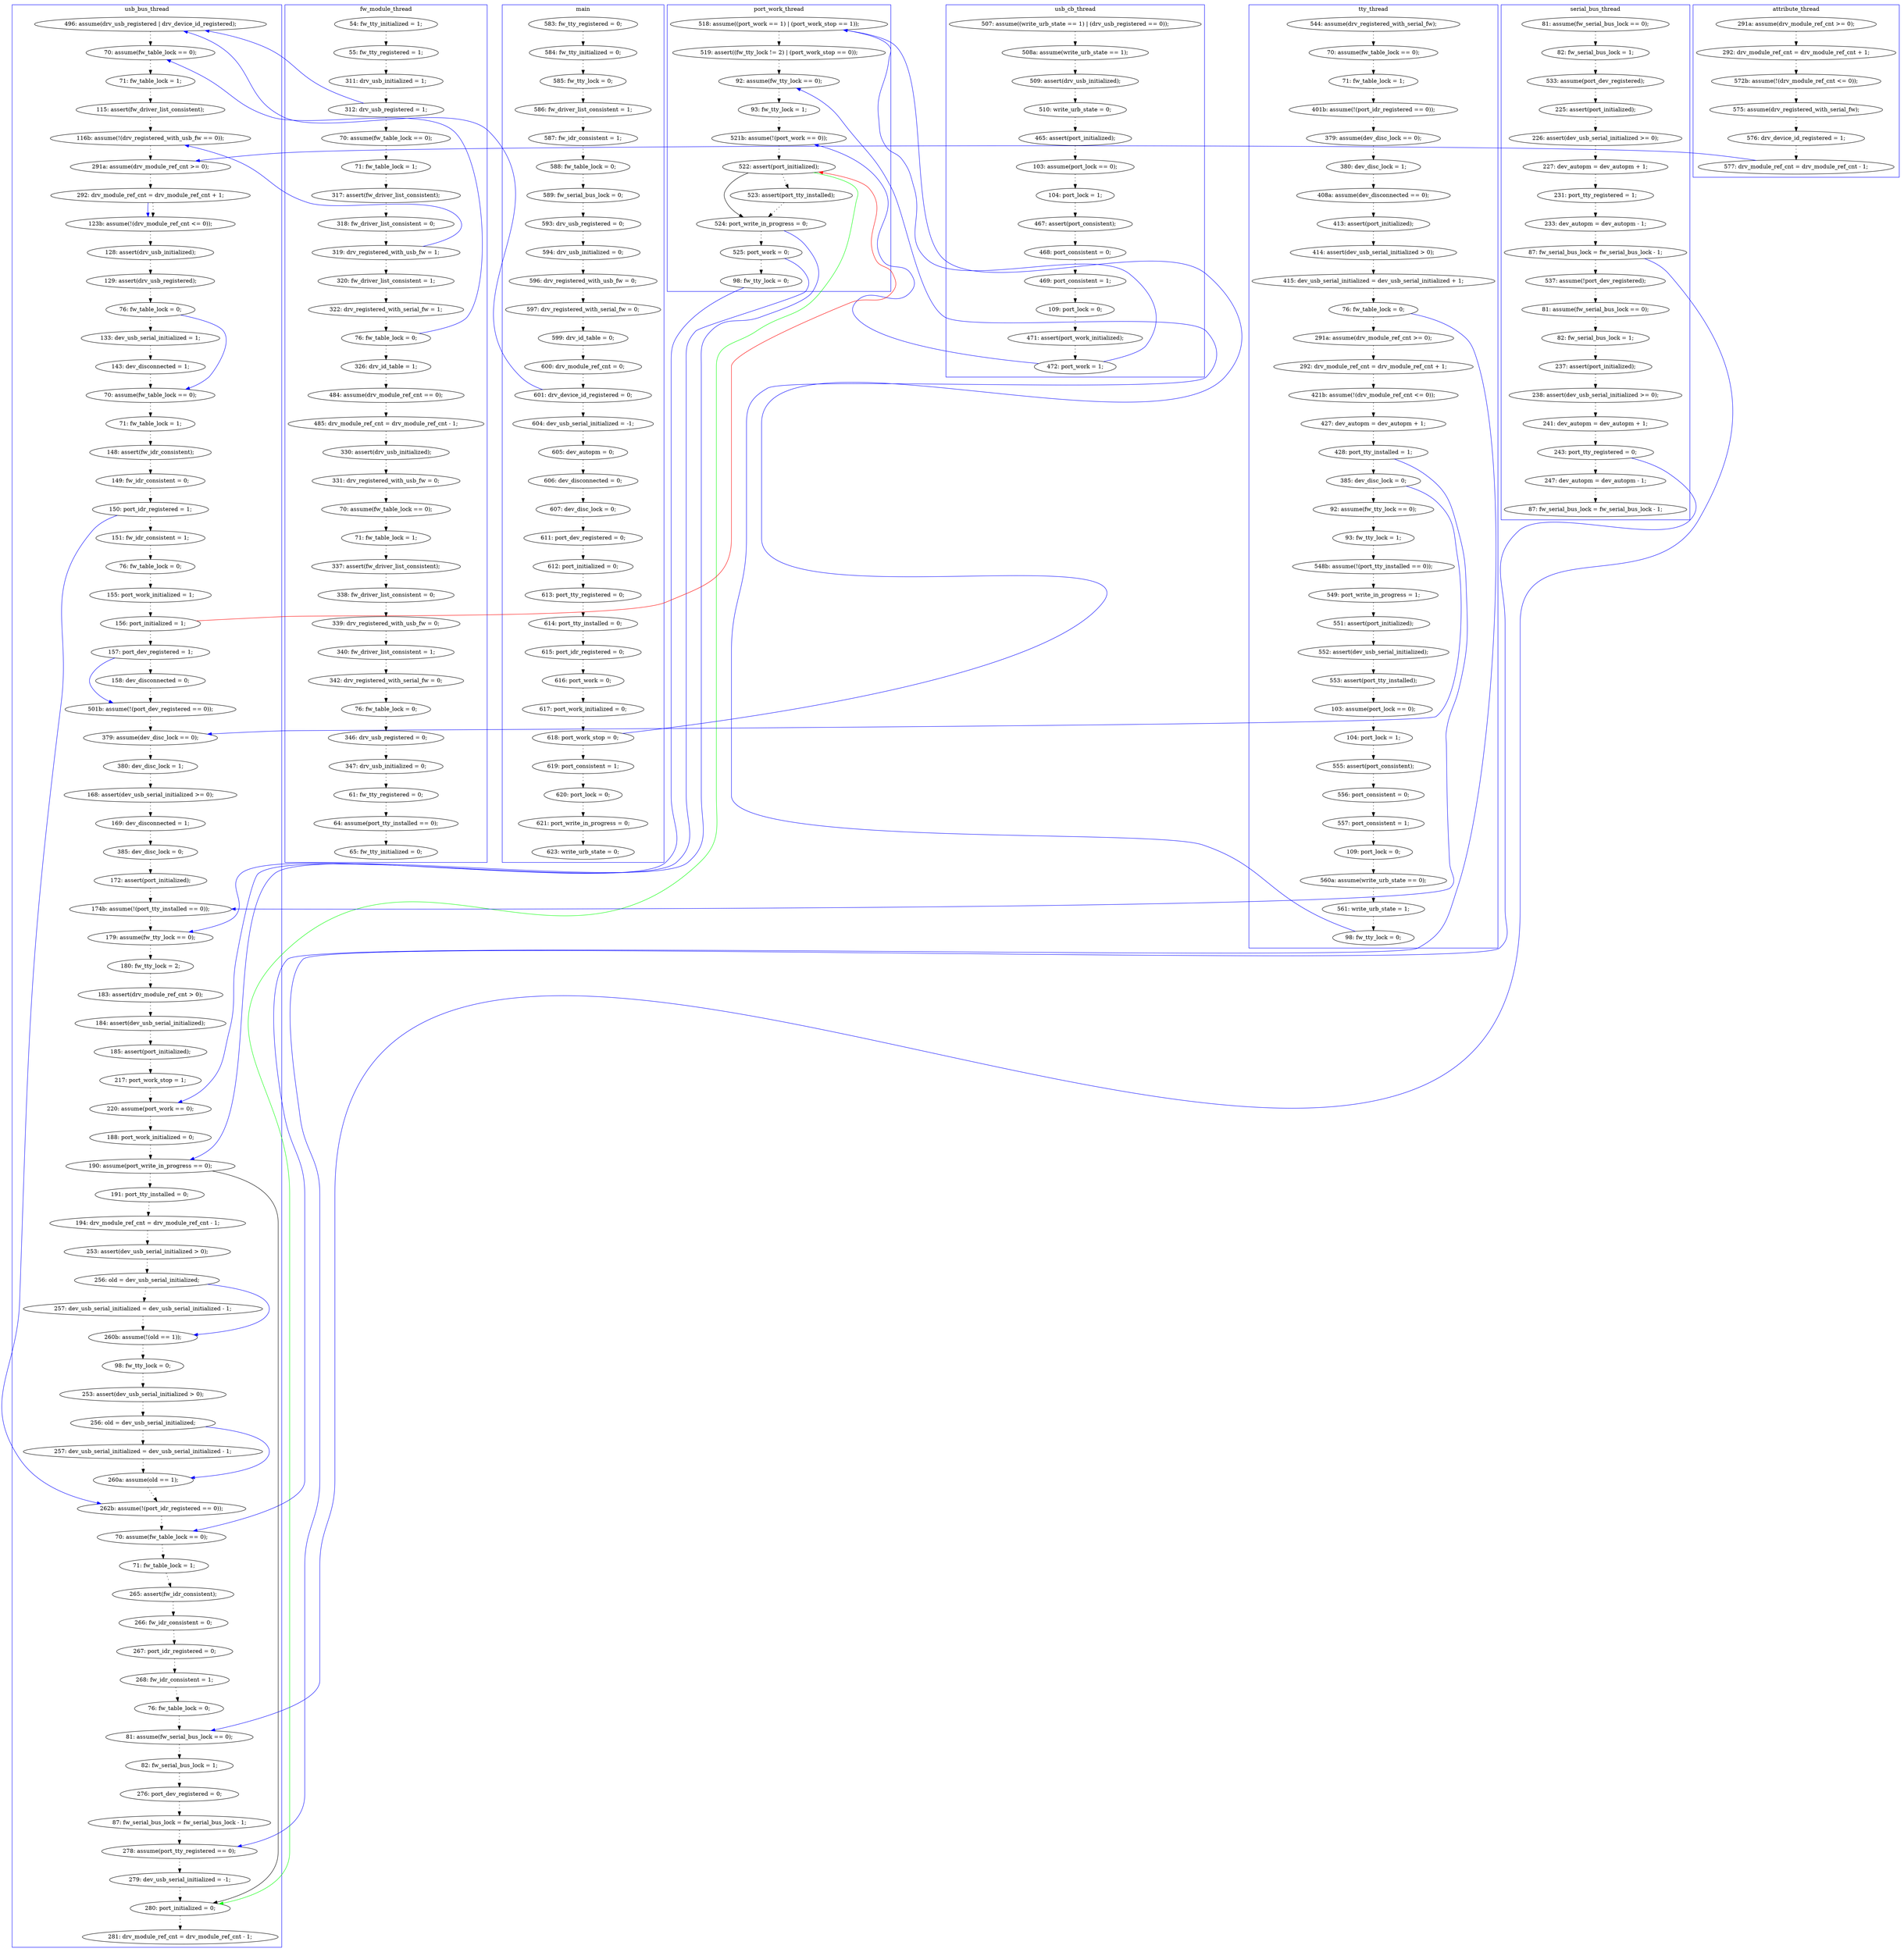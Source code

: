 digraph ProofObject {
	303 -> 310 [style = dotted, color = black]
	406 -> 408 [style = dotted, color = black]
	278 -> 290 [color = Blue, constraint = false]
	85 -> 87 [style = dotted, color = black]
	274 -> 372 [color = Green, constraint = false]
	220 -> 223 [style = dotted, color = black]
	163 -> 171 [style = dotted, color = black]
	283 -> 284 [style = dotted, color = black]
	327 -> 330 [style = dotted, color = black]
	347 -> 348 [style = dotted, color = black]
	177 -> 180 [style = dotted, color = black]
	277 -> 293 [color = Blue, constraint = false]
	22 -> 23 [style = dotted, color = black]
	388 -> 389 [style = dotted, color = black]
	368 -> 370 [style = dotted, color = black]
	15 -> 16 [style = dotted, color = black]
	384 -> 385 [style = dotted, color = black]
	274 -> 277 [color = Black]
	259 -> 282 [style = dotted, color = black]
	28 -> 29 [style = dotted, color = black]
	248 -> 259 [style = dotted, color = black]
	2 -> 3 [style = dotted, color = black]
	396 -> 397 [style = dotted, color = black]
	224 -> 227 [style = dotted, color = black]
	173 -> 175 [style = dotted, color = black]
	229 -> 232 [style = dotted, color = black]
	293 -> 372 [color = Black]
	8 -> 9 [style = dotted, color = black]
	93 -> 97 [style = dotted, color = black]
	270 -> 273 [style = dotted, color = black]
	340 -> 347 [style = dotted, color = black]
	56 -> 155 [style = dotted, color = black]
	175 -> 176 [style = dotted, color = black]
	149 -> 173 [style = dotted, color = black]
	236 -> 266 [style = dotted, color = black]
	81 -> 86 [style = dotted, color = black]
	16 -> 17 [style = dotted, color = black]
	5 -> 6 [style = dotted, color = black]
	269 -> 270 [style = dotted, color = black]
	350 -> 355 [style = dotted, color = black]
	237 -> 238 [style = dotted, color = black]
	262 -> 273 [color = Blue, constraint = false]
	133 -> 134 [style = dotted, color = black]
	27 -> 28 [style = dotted, color = black]
	180 -> 330 [color = Blue, constraint = false]
	331 -> 333 [style = dotted, color = black]
	65 -> 69 [color = Blue, constraint = false]
	300 -> 303 [color = Blue, constraint = false]
	285 -> 286 [style = dotted, color = black]
	240 -> 243 [style = dotted, color = black]
	50 -> 53 [style = dotted, color = black]
	321 -> 322 [style = dotted, color = black]
	105 -> 138 [style = dotted, color = black]
	238 -> 240 [style = dotted, color = black]
	216 -> 218 [style = dotted, color = black]
	265 -> 269 [style = dotted, color = black]
	71 -> 74 [style = dotted, color = black]
	27 -> 263 [color = Blue, constraint = false]
	117 -> 125 [style = dotted, color = black]
	217 -> 248 [style = dotted, color = black]
	246 -> 247 [style = dotted, color = black]
	330 -> 331 [style = dotted, color = black]
	310 -> 321 [style = dotted, color = black]
	239 -> 347 [color = Blue, constraint = false]
	281 -> 282 [color = Blue, constraint = false]
	194 -> 259 [color = Blue, constraint = false]
	213 -> 215 [style = dotted, color = black]
	325 -> 327 [style = dotted, color = black]
	154 -> 165 [color = Blue, constraint = false]
	375 -> 382 [style = dotted, color = black]
	408 -> 414 [style = dotted, color = black]
	266 -> 269 [color = Blue, constraint = false]
	12 -> 13 [style = dotted, color = black]
	239 -> 352 [style = dotted, color = black]
	26 -> 27 [style = dotted, color = black]
	198 -> 209 [style = dotted, color = black]
	378 -> 379 [style = dotted, color = black]
	367 -> 375 [style = dotted, color = black]
	148 -> 149 [style = dotted, color = black]
	176 -> 177 [style = dotted, color = black]
	172 -> 239 [style = dotted, color = black]
	103 -> 115 [style = dotted, color = black]
	6 -> 7 [style = dotted, color = black]
	165 -> 199 [style = dotted, color = black]
	301 -> 303 [style = dotted, color = black]
	102 -> 103 [style = dotted, color = black]
	131 -> 132 [style = dotted, color = black]
	218 -> 220 [style = dotted, color = black]
	261 -> 262 [style = dotted, color = black]
	295 -> 299 [style = dotted, color = black]
	210 -> 213 [style = dotted, color = black]
	25 -> 26 [style = dotted, color = black]
	199 -> 200 [style = dotted, color = black]
	132 -> 133 [style = dotted, color = black]
	263 -> 265 [style = dotted, color = black]
	86 -> 118 [style = dotted, color = black]
	153 -> 274 [color = Red, constraint = false]
	284 -> 285 [style = dotted, color = black]
	276 -> 277 [style = dotted, color = black]
	274 -> 276 [style = dotted, color = black]
	394 -> 395 [style = dotted, color = black]
	77 -> 93 [color = Blue, constraint = false]
	59 -> 66 [style = dotted, color = black]
	227 -> 228 [style = dotted, color = black]
	277 -> 278 [style = dotted, color = black]
	160 -> 163 [style = dotted, color = black]
	153 -> 154 [style = dotted, color = black]
	289 -> 290 [style = dotted, color = black]
	243 -> 246 [style = dotted, color = black]
	200 -> 203 [style = dotted, color = black]
	323 -> 325 [style = dotted, color = black]
	385 -> 388 [style = dotted, color = black]
	115 -> 117 [style = dotted, color = black]
	186 -> 189 [style = dotted, color = black]
	115 -> 128 [color = Blue, constraint = false]
	18 -> 19 [style = dotted, color = black]
	414 -> 415 [style = dotted, color = black]
	138 -> 139 [style = dotted, color = black]
	322 -> 325 [color = Blue, constraint = false]
	286 -> 289 [style = dotted, color = black]
	389 -> 394 [style = dotted, color = black]
	180 -> 185 [style = dotted, color = black]
	97 -> 98 [style = dotted, color = black]
	282 -> 283 [style = dotted, color = black]
	134 -> 137 [style = dotted, color = black]
	23 -> 24 [style = dotted, color = black]
	198 -> 199 [color = Blue, constraint = false]
	398 -> 404 [style = dotted, color = black]
	11 -> 12 [style = dotted, color = black]
	118 -> 378 [style = dotted, color = black]
	30 -> 31 [style = dotted, color = black]
	348 -> 350 [style = dotted, color = black]
	139 -> 142 [style = dotted, color = black]
	395 -> 396 [style = dotted, color = black]
	367 -> 368 [color = Blue, constraint = false]
	290 -> 292 [style = dotted, color = black]
	215 -> 216 [style = dotted, color = black]
	29 -> 30 [style = dotted, color = black]
	76 -> 77 [style = dotted, color = black]
	142 -> 148 [style = dotted, color = black]
	254 -> 258 [style = dotted, color = black]
	358 -> 362 [style = dotted, color = black]
	20 -> 21 [style = dotted, color = black]
	86 -> 88 [color = Blue, constraint = false]
	372 -> 374 [style = dotted, color = black]
	83 -> 85 [style = dotted, color = black]
	355 -> 368 [style = dotted, color = black]
	129 -> 131 [style = dotted, color = black]
	223 -> 224 [style = dotted, color = black]
	55 -> 56 [style = dotted, color = black]
	364 -> 365 [style = dotted, color = black]
	137 -> 152 [style = dotted, color = black]
	24 -> 25 [style = dotted, color = black]
	155 -> 158 [style = dotted, color = black]
	415 -> 417 [style = dotted, color = black]
	322 -> 323 [style = dotted, color = black]
	299 -> 300 [style = dotted, color = black]
	171 -> 172 [style = dotted, color = black]
	53 -> 62 [style = dotted, color = black]
	336 -> 340 [style = dotted, color = black]
	101 -> 102 [style = dotted, color = black]
	252 -> 254 [style = dotted, color = black]
	404 -> 406 [style = dotted, color = black]
	335 -> 336 [style = dotted, color = black]
	7 -> 8 [style = dotted, color = black]
	91 -> 93 [style = dotted, color = black]
	4 -> 5 [style = dotted, color = black]
	3 -> 4 [style = dotted, color = black]
	204 -> 217 [style = dotted, color = black]
	352 -> 357 [style = dotted, color = black]
	158 -> 160 [style = dotted, color = black]
	189 -> 193 [style = dotted, color = black]
	334 -> 335 [style = dotted, color = black]
	333 -> 334 [style = dotted, color = black]
	258 -> 261 [style = dotted, color = black]
	62 -> 65 [style = dotted, color = black]
	152 -> 153 [style = dotted, color = black]
	74 -> 76 [style = dotted, color = black]
	125 -> 128 [style = dotted, color = black]
	357 -> 358 [style = dotted, color = black]
	203 -> 204 [style = dotted, color = black]
	89 -> 91 [style = dotted, color = black]
	66 -> 83 [style = dotted, color = black]
	247 -> 251 [style = dotted, color = black]
	14 -> 15 [style = dotted, color = black]
	362 -> 364 [style = dotted, color = black]
	69 -> 88 [style = dotted, color = black]
	185 -> 186 [style = dotted, color = black]
	42 -> 237 [style = dotted, color = black]
	77 -> 79 [style = dotted, color = black]
	19 -> 20 [style = dotted, color = black]
	262 -> 263 [color = Blue, constraint = false]
	65 -> 70 [style = dotted, color = black]
	88 -> 89 [style = dotted, color = black]
	251 -> 252 [style = dotted, color = black]
	228 -> 229 [style = dotted, color = black]
	154 -> 159 [style = dotted, color = black]
	232 -> 235 [style = dotted, color = black]
	379 -> 384 [style = dotted, color = black]
	133 -> 327 [color = Blue, constraint = false]
	98 -> 101 [color = Blue, constraint = false]
	294 -> 295 [style = dotted, color = black]
	278 -> 281 [style = dotted, color = black]
	13 -> 14 [style = dotted, color = black]
	15 -> 69 [color = Blue, constraint = false]
	235 -> 236 [style = dotted, color = black]
	17 -> 18 [style = dotted, color = black]
	98 -> 101 [style = dotted, color = black]
	70 -> 71 [style = dotted, color = black]
	193 -> 194 [style = dotted, color = black]
	128 -> 129 [style = dotted, color = black]
	293 -> 294 [style = dotted, color = black]
	370 -> 372 [style = dotted, color = black]
	300 -> 301 [style = dotted, color = black]
	292 -> 293 [style = dotted, color = black]
	10 -> 11 [style = dotted, color = black]
	365 -> 367 [style = dotted, color = black]
	397 -> 398 [style = dotted, color = black]
	159 -> 165 [style = dotted, color = black]
	58 -> 59 [style = dotted, color = black]
	209 -> 210 [style = dotted, color = black]
	21 -> 22 [style = dotted, color = black]
	79 -> 81 [style = dotted, color = black]
	9 -> 10 [style = dotted, color = black]
	87 -> 97 [color = Blue, constraint = false]
	194 -> 198 [style = dotted, color = black]
	273 -> 274 [style = dotted, color = black]
	subgraph cluster5 {
		label = attribute_thread
		color = blue
		83  [label = "575: assume(drv_registered_with_serial_fw);"]
		59  [label = "292: drv_module_ref_cnt = drv_module_ref_cnt + 1;"]
		66  [label = "572b: assume(!(drv_module_ref_cnt <= 0));"]
		85  [label = "576: drv_device_id_registered = 1;"]
		87  [label = "577: drv_module_ref_cnt = drv_module_ref_cnt - 1;"]
		58  [label = "291a: assume(drv_module_ref_cnt >= 0);"]
	}
	subgraph cluster0 {
		label = main
		color = blue
		13  [label = "599: drv_id_table = 0;"]
		14  [label = "600: drv_module_ref_cnt = 0;"]
		27  [label = "618: port_work_stop = 0;"]
		2  [label = "583: fw_tty_registered = 0;"]
		30  [label = "621: port_write_in_progress = 0;"]
		5  [label = "586: fw_driver_list_consistent = 1;"]
		7  [label = "588: fw_table_lock = 0;"]
		31  [label = "623: write_urb_state = 0;"]
		9  [label = "593: drv_usb_registered = 0;"]
		12  [label = "597: drv_registered_with_serial_fw = 0;"]
		15  [label = "601: drv_device_id_registered = 0;"]
		16  [label = "604: dev_usb_serial_initialized = -1;"]
		3  [label = "584: fw_tty_initialized = 0;"]
		20  [label = "611: port_dev_registered = 0;"]
		18  [label = "606: dev_disconnected = 0;"]
		10  [label = "594: drv_usb_initialized = 0;"]
		8  [label = "589: fw_serial_bus_lock = 0;"]
		11  [label = "596: drv_registered_with_usb_fw = 0;"]
		25  [label = "616: port_work = 0;"]
		24  [label = "615: port_idr_registered = 0;"]
		26  [label = "617: port_work_initialized = 0;"]
		21  [label = "612: port_initialized = 0;"]
		22  [label = "613: port_tty_registered = 0;"]
		19  [label = "607: dev_disc_lock = 0;"]
		28  [label = "619: port_consistent = 1;"]
		4  [label = "585: fw_tty_lock = 0;"]
		6  [label = "587: fw_idr_consistent = 1;"]
		17  [label = "605: dev_autopm = 0;"]
		29  [label = "620: port_lock = 0;"]
		23  [label = "614: port_tty_installed = 0;"]
	}
	subgraph cluster6 {
		label = usb_cb_thread
		color = blue
		252  [label = "468: port_consistent = 0;"]
		240  [label = "510: write_urb_state = 0;"]
		261  [label = "471: assert(port_work_initialized);"]
		243  [label = "465: assert(port_initialized);"]
		251  [label = "467: assert(port_consistent);"]
		254  [label = "469: port_consistent = 1;"]
		42  [label = "507: assume((write_urb_state == 1) | (drv_usb_registered == 0));"]
		237  [label = "508a: assume(write_urb_state == 1);"]
		262  [label = "472: port_work = 1;"]
		247  [label = "104: port_lock = 1;"]
		238  [label = "509: assert(drv_usb_initialized);"]
		246  [label = "103: assume(port_lock == 0);"]
		258  [label = "109: port_lock = 0;"]
	}
	subgraph cluster4 {
		label = tty_thread
		color = blue
		228  [label = "556: port_consistent = 0;"]
		173  [label = "408a: assume(dev_disconnected == 0);"]
		176  [label = "414: assert(dev_usb_serial_initialized > 0);"]
		236  [label = "561: write_urb_state = 1;"]
		180  [label = "76: fw_table_lock = 0;"]
		210  [label = "93: fw_tty_lock = 1;"]
		266  [label = "98: fw_tty_lock = 0;"]
		209  [label = "92: assume(fw_tty_lock == 0);"]
		194  [label = "428: port_tty_installed = 1;"]
		148  [label = "379: assume(dev_disc_lock == 0);"]
		177  [label = "415: dev_usb_serial_initialized = dev_usb_serial_initialized + 1;"]
		198  [label = "385: dev_disc_lock = 0;"]
		193  [label = "427: dev_autopm = dev_autopm + 1;"]
		216  [label = "551: assert(port_initialized);"]
		232  [label = "109: port_lock = 0;"]
		138  [label = "70: assume(fw_table_lock == 0);"]
		229  [label = "557: port_consistent = 1;"]
		149  [label = "380: dev_disc_lock = 1;"]
		142  [label = "401b: assume(!(port_idr_registered == 0));"]
		139  [label = "71: fw_table_lock = 1;"]
		175  [label = "413: assert(port_initialized);"]
		220  [label = "553: assert(port_tty_installed);"]
		186  [label = "292: drv_module_ref_cnt = drv_module_ref_cnt + 1;"]
		224  [label = "104: port_lock = 1;"]
		235  [label = "560a: assume(write_urb_state == 0);"]
		227  [label = "555: assert(port_consistent);"]
		185  [label = "291a: assume(drv_module_ref_cnt >= 0);"]
		105  [label = "544: assume(drv_registered_with_serial_fw);"]
		223  [label = "103: assume(port_lock == 0);"]
		189  [label = "421b: assume(!(drv_module_ref_cnt <= 0));"]
		215  [label = "549: port_write_in_progress = 1;"]
		213  [label = "548b: assume(!(port_tty_installed == 0));"]
		218  [label = "552: assert(dev_usb_serial_initialized);"]
	}
	subgraph cluster7 {
		label = port_work_thread
		color = blue
		270  [label = "93: fw_tty_lock = 1;"]
		276  [label = "523: assert(port_tty_installed);"]
		263  [label = "518: assume((port_work == 1) | (port_work_stop == 1));"]
		278  [label = "525: port_work = 0;"]
		274  [label = "522: assert(port_initialized);"]
		269  [label = "92: assume(fw_tty_lock == 0);"]
		281  [label = "98: fw_tty_lock = 0;"]
		265  [label = "519: assert((fw_tty_lock != 2) | (port_work_stop == 0));"]
		273  [label = "521b: assume(!(port_work == 0));"]
		277  [label = "524: port_write_in_progress = 0;"]
	}
	subgraph cluster2 {
		label = usb_bus_thread
		color = blue
		165  [label = "501b: assume(!(port_dev_registered == 0));"]
		199  [label = "379: assume(dev_disc_lock == 0);"]
		331  [label = "71: fw_table_lock = 1;"]
		334  [label = "266: fw_idr_consistent = 0;"]
		89  [label = "71: fw_table_lock = 1;"]
		131  [label = "148: assert(fw_idr_consistent);"]
		290  [label = "220: assume(port_work == 0);"]
		152  [label = "155: port_work_initialized = 1;"]
		335  [label = "267: port_idr_registered = 0;"]
		286  [label = "185: assert(port_initialized);"]
		321  [label = "253: assert(dev_usb_serial_initialized > 0);"]
		98  [label = "292: drv_module_ref_cnt = drv_module_ref_cnt + 1;"]
		310  [label = "98: fw_tty_lock = 0;"]
		101  [label = "123b: assume(!(drv_module_ref_cnt <= 0));"]
		295  [label = "194: drv_module_ref_cnt = drv_module_ref_cnt - 1;"]
		248  [label = "172: assert(port_initialized);"]
		204  [label = "169: dev_disconnected = 1;"]
		340  [label = "76: fw_table_lock = 0;"]
		336  [label = "268: fw_idr_consistent = 1;"]
		325  [label = "260a: assume(old == 1);"]
		370  [label = "279: dev_usb_serial_initialized = -1;"]
		301  [label = "257: dev_usb_serial_initialized = dev_usb_serial_initialized - 1;"]
		132  [label = "149: fw_idr_consistent = 0;"]
		200  [label = "380: dev_disc_lock = 1;"]
		88  [label = "70: assume(fw_table_lock == 0);"]
		368  [label = "278: assume(port_tty_registered == 0);"]
		330  [label = "70: assume(fw_table_lock == 0);"]
		282  [label = "179: assume(fw_tty_lock == 0);"]
		347  [label = "81: assume(fw_serial_bus_lock == 0);"]
		292  [label = "188: port_work_initialized = 0;"]
		285  [label = "184: assert(dev_usb_serial_initialized);"]
		283  [label = "180: fw_tty_lock = 2;"]
		293  [label = "190: assume(port_write_in_progress == 0);"]
		69  [label = "496: assume(drv_usb_registered | drv_device_id_registered);"]
		115  [label = "76: fw_table_lock = 0;"]
		91  [label = "115: assert(fw_driver_list_consistent);"]
		294  [label = "191: port_tty_installed = 0;"]
		289  [label = "217: port_work_stop = 1;"]
		97  [label = "291a: assume(drv_module_ref_cnt >= 0);"]
		372  [label = "280: port_initialized = 0;"]
		153  [label = "156: port_initialized = 1;"]
		327  [label = "262b: assume(!(port_idr_registered == 0));"]
		159  [label = "158: dev_disconnected = 0;"]
		134  [label = "151: fw_idr_consistent = 1;"]
		203  [label = "168: assert(dev_usb_serial_initialized >= 0);"]
		102  [label = "128: assert(drv_usb_initialized);"]
		303  [label = "260b: assume(!(old == 1));"]
		299  [label = "253: assert(dev_usb_serial_initialized > 0);"]
		323  [label = "257: dev_usb_serial_initialized = dev_usb_serial_initialized - 1;"]
		117  [label = "133: dev_usb_serial_initialized = 1;"]
		217  [label = "385: dev_disc_lock = 0;"]
		133  [label = "150: port_idr_registered = 1;"]
		128  [label = "70: assume(fw_table_lock == 0);"]
		355  [label = "87: fw_serial_bus_lock = fw_serial_bus_lock - 1;"]
		137  [label = "76: fw_table_lock = 0;"]
		93  [label = "116b: assume(!(drv_registered_with_usb_fw == 0));"]
		259  [label = "174b: assume(!(port_tty_installed == 0));"]
		348  [label = "82: fw_serial_bus_lock = 1;"]
		154  [label = "157: port_dev_registered = 1;"]
		129  [label = "71: fw_table_lock = 1;"]
		322  [label = "256: old = dev_usb_serial_initialized;"]
		300  [label = "256: old = dev_usb_serial_initialized;"]
		103  [label = "129: assert(drv_usb_registered);"]
		350  [label = "276: port_dev_registered = 0;"]
		125  [label = "143: dev_disconnected = 1;"]
		333  [label = "265: assert(fw_idr_consistent);"]
		374  [label = "281: drv_module_ref_cnt = drv_module_ref_cnt - 1;"]
		284  [label = "183: assert(drv_module_ref_cnt > 0);"]
	}
	subgraph cluster3 {
		label = serial_bus_thread
		color = blue
		367  [label = "243: port_tty_registered = 0;"]
		155  [label = "533: assume(port_dev_registered);"]
		382  [label = "87: fw_serial_bus_lock = fw_serial_bus_lock - 1;"]
		160  [label = "226: assert(dev_usb_serial_initialized >= 0);"]
		365  [label = "241: dev_autopm = dev_autopm + 1;"]
		56  [label = "82: fw_serial_bus_lock = 1;"]
		163  [label = "227: dev_autopm = dev_autopm + 1;"]
		158  [label = "225: assert(port_initialized);"]
		55  [label = "81: assume(fw_serial_bus_lock == 0);"]
		362  [label = "237: assert(port_initialized);"]
		364  [label = "238: assert(dev_usb_serial_initialized >= 0);"]
		239  [label = "87: fw_serial_bus_lock = fw_serial_bus_lock - 1;"]
		171  [label = "231: port_tty_registered = 1;"]
		375  [label = "247: dev_autopm = dev_autopm - 1;"]
		352  [label = "537: assume(!port_dev_registered);"]
		172  [label = "233: dev_autopm = dev_autopm - 1;"]
		357  [label = "81: assume(fw_serial_bus_lock == 0);"]
		358  [label = "82: fw_serial_bus_lock = 1;"]
	}
	subgraph cluster1 {
		label = fw_module_thread
		color = blue
		118  [label = "326: drv_id_table = 1;"]
		394  [label = "337: assert(fw_driver_list_consistent);"]
		65  [label = "312: drv_usb_registered = 1;"]
		389  [label = "71: fw_table_lock = 1;"]
		74  [label = "317: assert(fw_driver_list_consistent);"]
		384  [label = "330: assert(drv_usb_initialized);"]
		70  [label = "70: assume(fw_table_lock == 0);"]
		76  [label = "318: fw_driver_list_consistent = 0;"]
		379  [label = "485: drv_module_ref_cnt = drv_module_ref_cnt - 1;"]
		406  [label = "346: drv_usb_registered = 0;"]
		415  [label = "64: assume(port_tty_installed == 0);"]
		81  [label = "322: drv_registered_with_serial_fw = 1;"]
		50  [label = "54: fw_tty_initialized = 1;"]
		62  [label = "311: drv_usb_initialized = 1;"]
		417  [label = "65: fw_tty_initialized = 0;"]
		408  [label = "347: drv_usb_initialized = 0;"]
		53  [label = "55: fw_tty_registered = 1;"]
		404  [label = "76: fw_table_lock = 0;"]
		79  [label = "320: fw_driver_list_consistent = 1;"]
		396  [label = "339: drv_registered_with_usb_fw = 0;"]
		388  [label = "70: assume(fw_table_lock == 0);"]
		398  [label = "342: drv_registered_with_serial_fw = 0;"]
		77  [label = "319: drv_registered_with_usb_fw = 1;"]
		378  [label = "484: assume(drv_module_ref_cnt == 0);"]
		414  [label = "61: fw_tty_registered = 0;"]
		71  [label = "71: fw_table_lock = 1;"]
		86  [label = "76: fw_table_lock = 0;"]
		397  [label = "340: fw_driver_list_consistent = 1;"]
		385  [label = "331: drv_registered_with_usb_fw = 0;"]
		395  [label = "338: fw_driver_list_consistent = 0;"]
	}
}